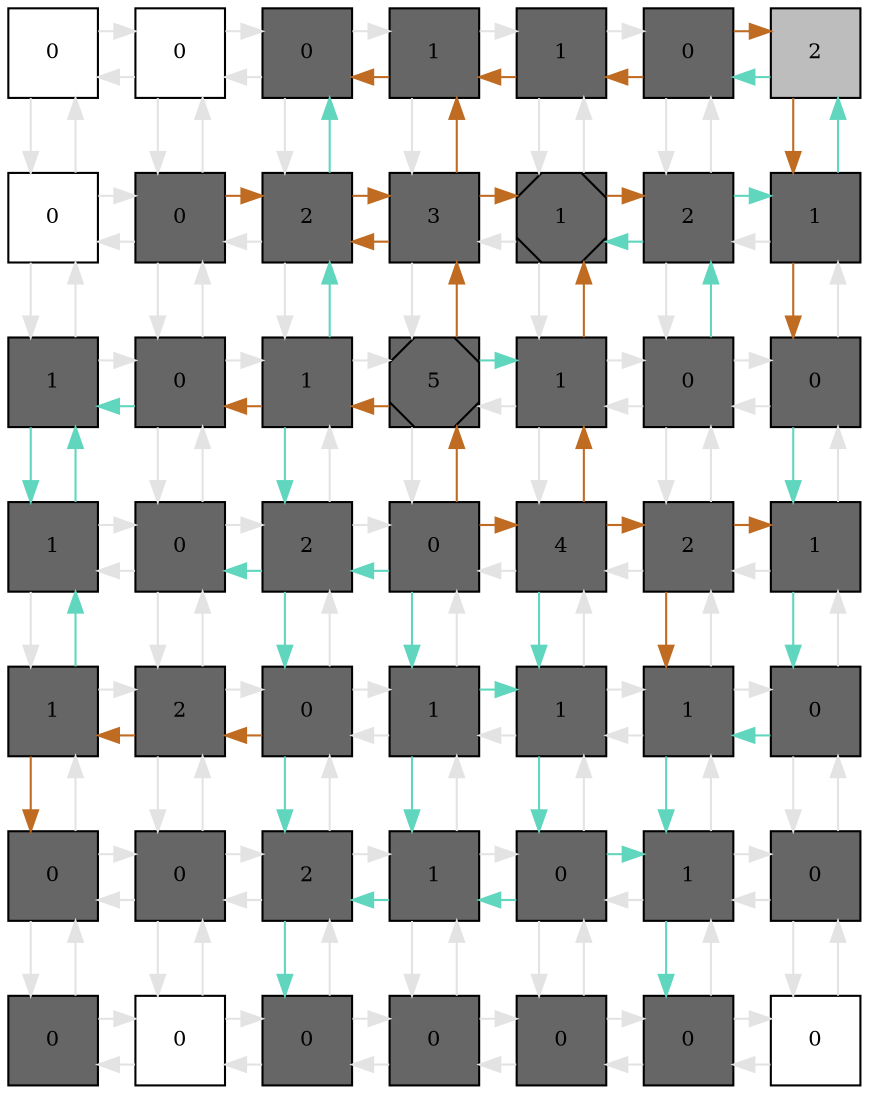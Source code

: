 digraph layout  {
rankdir=TB;
splines=ortho;
node [fixedsize=false, style=filled, width="0.6"];
edge [constraint=false];
0 [fillcolor="#FFFFFF", fontsize=10, label=0, shape=square, tooltip="name: None,\nin_degree: 2,\nout_degree: 2"];
1 [fillcolor="#FFFFFF", fontsize=10, label=0, shape=square, tooltip="name: None,\nin_degree: 3,\nout_degree: 3"];
2 [fillcolor="#666666", fontsize=10, label=0, shape=square, tooltip="name:  PIP3 ,\nin_degree: 3,\nout_degree: 3"];
3 [fillcolor="#666666", fontsize=10, label=1, shape=square, tooltip="name:  NRG1 ,\nin_degree: 3,\nout_degree: 3"];
4 [fillcolor="#666666", fontsize=10, label=1, shape=square, tooltip="name:  ERBB2_3 ,\nin_degree: 3,\nout_degree: 3"];
5 [fillcolor="#666666", fontsize=10, label=0, shape=square, tooltip="name:  PIK3CA ,\nin_degree: 3,\nout_degree: 3"];
6 [fillcolor="#bdbdbd", fontsize=10, label=2, shape=square, tooltip="name: None,\nin_degree: 2,\nout_degree: 2"];
7 [fillcolor="#FFFFFF", fontsize=10, label=0, shape=square, tooltip="name: None,\nin_degree: 3,\nout_degree: 3"];
8 [fillcolor="#666666", fontsize=10, label=0, shape=square, tooltip="name:  EGFR_ERBB2 ,\nin_degree: 4,\nout_degree: 4"];
9 [fillcolor="#666666", fontsize=10, label=2, shape=square, tooltip="name:  EGF ,\nin_degree: 4,\nout_degree: 4"];
10 [fillcolor="#666666", fontsize=10, label=3, shape=square, tooltip="name:  EFGR ,\nin_degree: 4,\nout_degree: 4"];
11 [fillcolor="#666666", fontsize=10, label=1, shape=Msquare, tooltip="name:  GRB2_SOS ,\nin_degree: 4,\nout_degree: 4"];
12 [fillcolor="#666666", fontsize=10, label=2, shape=square, tooltip="name:  IRS1 ,\nin_degree: 4,\nout_degree: 4"];
13 [fillcolor="#666666", fontsize=10, label=1, shape=square, tooltip="name:  Ras ,\nin_degree: 3,\nout_degree: 3"];
14 [fillcolor="#666666", fontsize=10, label=1, shape=square, tooltip="name:  TMPRSS2 ,\nin_degree: 3,\nout_degree: 3"];
15 [fillcolor="#666666", fontsize=10, label=0, shape=square, tooltip="name:  Enzalutamide ,\nin_degree: 4,\nout_degree: 4"];
16 [fillcolor="#666666", fontsize=10, label=1, shape=square, tooltip="name:  PTEN ,\nin_degree: 4,\nout_degree: 4"];
17 [fillcolor="#666666", fontsize=10, label=5, shape=Msquare, tooltip="name:  HBEGF ,\nin_degree: 4,\nout_degree: 4"];
18 [fillcolor="#666666", fontsize=10, label=1, shape=square, tooltip="name:  Lapatinib ,\nin_degree: 4,\nout_degree: 4"];
19 [fillcolor="#666666", fontsize=10, label=0, shape=square, tooltip="name:  IGFR1A_B ,\nin_degree: 4,\nout_degree: 4"];
20 [fillcolor="#666666", fontsize=10, label=0, shape=square, tooltip="name:  Raf ,\nin_degree: 3,\nout_degree: 3"];
21 [fillcolor="#666666", fontsize=10, label=1, shape=square, tooltip="name:  PSA ,\nin_degree: 3,\nout_degree: 3"];
22 [fillcolor="#666666", fontsize=10, label=0, shape=square, tooltip="name:  Androgens ,\nin_degree: 4,\nout_degree: 4"];
23 [fillcolor="#666666", fontsize=10, label=2, shape=square, tooltip="name:  NKX3_1 ,\nin_degree: 4,\nout_degree: 4"];
24 [fillcolor="#666666", fontsize=10, label=0, shape=square, tooltip="name:  0 ,\nin_degree: 4,\nout_degree: 4"];
25 [fillcolor="#666666", fontsize=10, label=4, shape=square, tooltip="name:  Cixutumumab ,\nin_degree: 4,\nout_degree: 4"];
26 [fillcolor="#666666", fontsize=10, label=2, shape=square, tooltip="name:  IGF ,\nin_degree: 4,\nout_degree: 4"];
27 [fillcolor="#666666", fontsize=10, label=1, shape=square, tooltip="name:  BKM120 ,\nin_degree: 3,\nout_degree: 3"];
28 [fillcolor="#666666", fontsize=10, label=1, shape=square, tooltip="name:  AR_AR ,\nin_degree: 3,\nout_degree: 3"];
29 [fillcolor="#666666", fontsize=10, label=2, shape=square, tooltip="name:  AR_HSP ,\nin_degree: 4,\nout_degree: 4"];
30 [fillcolor="#666666", fontsize=10, label=0, shape=square, tooltip="name:  AKT ,\nin_degree: 4,\nout_degree: 4"];
31 [fillcolor="#666666", fontsize=10, label=1, shape=square, tooltip="name:  PDPK1 ,\nin_degree: 4,\nout_degree: 4"];
32 [fillcolor="#666666", fontsize=10, label=1, shape=square, tooltip="name:  Temsirolimus ,\nin_degree: 4,\nout_degree: 4"];
33 [fillcolor="#666666", fontsize=10, label=1, shape=square, tooltip="name:  AZD6244 ,\nin_degree: 4,\nout_degree: 4"];
34 [fillcolor="#666666", fontsize=10, label=0, shape=square, tooltip="name:  MEK1 ,\nin_degree: 3,\nout_degree: 3"];
35 [fillcolor="#666666", fontsize=10, label=0, shape=square, tooltip="name:  p21 ,\nin_degree: 3,\nout_degree: 3"];
36 [fillcolor="#666666", fontsize=10, label=0, shape=square, tooltip="name:  BCL2 ,\nin_degree: 4,\nout_degree: 4"];
37 [fillcolor="#666666", fontsize=10, label=2, shape=square, tooltip="name:  BAD ,\nin_degree: 4,\nout_degree: 4"];
38 [fillcolor="#666666", fontsize=10, label=1, shape=square, tooltip="name:  AZD5363 ,\nin_degree: 4,\nout_degree: 4"];
39 [fillcolor="#666666", fontsize=10, label=0, shape=square, tooltip="name:  RP6SKB1 ,\nin_degree: 4,\nout_degree: 4"];
40 [fillcolor="#666666", fontsize=10, label=1, shape=square, tooltip="name:  ERK1_2 ,\nin_degree: 4,\nout_degree: 4"];
41 [fillcolor="#666666", fontsize=10, label=0, shape=square, tooltip="name:  SP1 ,\nin_degree: 3,\nout_degree: 3"];
42 [fillcolor="#666666", fontsize=10, label=0, shape=square, tooltip="name:  CDK2-Cyclin_E ,\nin_degree: 2,\nout_degree: 2"];
43 [fillcolor="#FFFFFF", fontsize=10, label=0, shape=square, tooltip="name: None,\nin_degree: 3,\nout_degree: 3"];
44 [fillcolor="#666666", fontsize=10, label=0, shape=square, tooltip="name:  TSC1_2 ,\nin_degree: 3,\nout_degree: 3"];
45 [fillcolor="#666666", fontsize=10, label=0, shape=square, tooltip="name:  RHEB ,\nin_degree: 3,\nout_degree: 3"];
46 [fillcolor="#666666", fontsize=10, label=0, shape=square, tooltip="name:  mTOR ,\nin_degree: 3,\nout_degree: 3"];
47 [fillcolor="#666666", fontsize=10, label=0, shape=square, tooltip="name:  SRF_ELK1 ,\nin_degree: 3,\nout_degree: 3"];
48 [fillcolor="#FFFFFF", fontsize=10, label=0, shape=square, tooltip="name: None,\nin_degree: 2,\nout_degree: 2"];
0 -> 1  [color=grey89, style="penwidth(0.1)", tooltip=" ", weight=1];
0 -> 7  [color=grey89, style="penwidth(0.1)", tooltip=" ", weight=1];
1 -> 0  [color=grey89, style="penwidth(0.1)", tooltip=" ", weight=1];
1 -> 2  [color=grey89, style="penwidth(0.1)", tooltip=" ", weight=1];
1 -> 8  [color=grey89, style="penwidth(0.1)", tooltip=" ", weight=1];
2 -> 1  [color=grey89, style="penwidth(0.1)", tooltip=" ", weight=1];
2 -> 3  [color=grey89, style="penwidth(0.1)", tooltip=" ", weight=1];
2 -> 9  [color=grey89, style="penwidth(0.1)", tooltip=" ", weight=1];
3 -> 2  [color="#BF6B21", style="penwidth(0.1)", tooltip="5( PIK3CA ) to 2( PIP3 )", weight=1];
3 -> 4  [color=grey89, style="penwidth(0.1)", tooltip=" ", weight=1];
3 -> 10  [color=grey89, style="penwidth(0.1)", tooltip=" ", weight=1];
4 -> 3  [color="#BF6B21", style="penwidth(0.1)", tooltip="5( PIK3CA ) to 2( PIP3 )", weight=1];
4 -> 5  [color=grey89, style="penwidth(0.1)", tooltip=" ", weight=1];
4 -> 11  [color=grey89, style="penwidth(0.1)", tooltip=" ", weight=1];
5 -> 4  [color="#BF6B21", style="penwidth(0.1)", tooltip="5( PIK3CA ) to 2( PIP3 )", weight=1];
5 -> 6  [color="#BF6B21", style="penwidth(0.1)", tooltip="5( PIK3CA ) to 20( Raf )", weight=1];
5 -> 12  [color=grey89, style="penwidth(0.1)", tooltip=" ", weight=1];
6 -> 5  [color="#5FD6BD", style="penwidth(0.1)", tooltip="13( Ras ) to 5( PIK3CA )", weight=1];
6 -> 13  [color="#BF6B21", style="penwidth(0.1)", tooltip="5( PIK3CA ) to 20( Raf )", weight=1];
7 -> 0  [color=grey89, style="penwidth(0.1)", tooltip=" ", weight=1];
7 -> 8  [color=grey89, style="penwidth(0.1)", tooltip=" ", weight=1];
7 -> 14  [color=grey89, style="penwidth(0.1)", tooltip=" ", weight=1];
8 -> 1  [color=grey89, style="penwidth(0.1)", tooltip=" ", weight=1];
8 -> 7  [color=grey89, style="penwidth(0.1)", tooltip=" ", weight=1];
8 -> 9  [color="#BF6B21", style="penwidth(0.1)", tooltip="8( EGFR_ERBB2 ) to 11( GRB2_SOS )", weight=1];
8 -> 15  [color=grey89, style="penwidth(0.1)", tooltip=" ", weight=1];
9 -> 2  [color="#5FD6BD", style="penwidth(0.1)", tooltip="16( PTEN ) to 2( PIP3 )", weight=1];
9 -> 8  [color=grey89, style="penwidth(0.1)", tooltip=" ", weight=1];
9 -> 10  [color="#BF6B21", style="penwidth(0.1)", tooltip="8( EGFR_ERBB2 ) to 11( GRB2_SOS )", weight=1];
9 -> 16  [color=grey89, style="penwidth(0.1)", tooltip=" ", weight=1];
10 -> 3  [color="#BF6B21", style="penwidth(0.1)", tooltip="24( 0 ) to 3( NRG1 )", weight=1];
10 -> 9  [color="#BF6B21", style="penwidth(0.1)", tooltip="24( 0 ) to 9( EGF )", weight=1];
10 -> 11  [color="#BF6B21", style="penwidth(0.1)", tooltip="8( EGFR_ERBB2 ) to 11( GRB2_SOS )", weight=1];
10 -> 17  [color=grey89, style="penwidth(0.1)", tooltip=" ", weight=1];
11 -> 4  [color=grey89, style="penwidth(0.1)", tooltip=" ", weight=1];
11 -> 10  [color=grey89, style="penwidth(0.1)", tooltip=" ", weight=1];
11 -> 12  [color="#BF6B21", style="penwidth(0.1)", tooltip="25( Cixutumumab ) to 12( IRS1 )", weight=1];
11 -> 18  [color=grey89, style="penwidth(0.1)", tooltip=" ", weight=1];
12 -> 5  [color=grey89, style="penwidth(0.1)", tooltip=" ", weight=1];
12 -> 11  [color="#5FD6BD", style="penwidth(0.1)", tooltip="19( IGFR1A_B ) to 11( GRB2_SOS )", weight=1];
12 -> 13  [color="#5FD6BD", style="penwidth(0.1)", tooltip="11( GRB2_SOS ) to 13( Ras )", weight=1];
12 -> 19  [color=grey89, style="penwidth(0.1)", tooltip=" ", weight=1];
13 -> 6  [color="#5FD6BD", style="penwidth(0.1)", tooltip="13( Ras ) to 5( PIK3CA )", weight=1];
13 -> 12  [color=grey89, style="penwidth(0.1)", tooltip=" ", weight=1];
13 -> 20  [color="#BF6B21", style="penwidth(0.1)", tooltip="5( PIK3CA ) to 20( Raf )", weight=1];
14 -> 7  [color=grey89, style="penwidth(0.1)", tooltip=" ", weight=1];
14 -> 15  [color=grey89, style="penwidth(0.1)", tooltip=" ", weight=1];
14 -> 21  [color="#5FD6BD", style="penwidth(0.1)", tooltip="15( Enzalutamide ) to 21( PSA )", weight=1];
15 -> 8  [color=grey89, style="penwidth(0.1)", tooltip=" ", weight=1];
15 -> 14  [color="#5FD6BD", style="penwidth(0.1)", tooltip="15( Enzalutamide ) to 21( PSA )", weight=1];
15 -> 16  [color=grey89, style="penwidth(0.1)", tooltip=" ", weight=1];
15 -> 22  [color=grey89, style="penwidth(0.1)", tooltip=" ", weight=1];
16 -> 9  [color="#5FD6BD", style="penwidth(0.1)", tooltip="16( PTEN ) to 2( PIP3 )", weight=1];
16 -> 15  [color="#BF6B21", style="penwidth(0.1)", tooltip="24( 0 ) to 15( Enzalutamide )", weight=1];
16 -> 17  [color=grey89, style="penwidth(0.1)", tooltip=" ", weight=1];
16 -> 23  [color="#5FD6BD", style="penwidth(0.1)", tooltip="16( PTEN ) to 30( AKT )", weight=1];
17 -> 10  [color="#BF6B21", style="penwidth(0.1)", tooltip="24( 0 ) to 3( NRG1 )", weight=1];
17 -> 16  [color="#BF6B21", style="penwidth(0.1)", tooltip="24( 0 ) to 15( Enzalutamide )", weight=1];
17 -> 18  [color="#5FD6BD", style="penwidth(0.1)", tooltip="24( 0 ) to 18( Lapatinib )", weight=1];
17 -> 24  [color=grey89, style="penwidth(0.1)", tooltip=" ", weight=1];
18 -> 11  [color="#BF6B21", style="penwidth(0.1)", tooltip="25( Cixutumumab ) to 12( IRS1 )", weight=1];
18 -> 17  [color=grey89, style="penwidth(0.1)", tooltip=" ", weight=1];
18 -> 19  [color=grey89, style="penwidth(0.1)", tooltip=" ", weight=1];
18 -> 25  [color=grey89, style="penwidth(0.1)", tooltip=" ", weight=1];
19 -> 12  [color="#5FD6BD", style="penwidth(0.1)", tooltip="19( IGFR1A_B ) to 11( GRB2_SOS )", weight=1];
19 -> 18  [color=grey89, style="penwidth(0.1)", tooltip=" ", weight=1];
19 -> 20  [color=grey89, style="penwidth(0.1)", tooltip=" ", weight=1];
19 -> 26  [color=grey89, style="penwidth(0.1)", tooltip=" ", weight=1];
20 -> 13  [color=grey89, style="penwidth(0.1)", tooltip=" ", weight=1];
20 -> 19  [color=grey89, style="penwidth(0.1)", tooltip=" ", weight=1];
20 -> 27  [color="#5FD6BD", style="penwidth(0.1)", tooltip="20( Raf ) to 34( MEK1 )", weight=1];
21 -> 14  [color="#5FD6BD", style="penwidth(0.1)", tooltip="28( AR_AR ) to 14( TMPRSS2 )", weight=1];
21 -> 22  [color=grey89, style="penwidth(0.1)", tooltip=" ", weight=1];
21 -> 28  [color=grey89, style="penwidth(0.1)", tooltip=" ", weight=1];
22 -> 15  [color=grey89, style="penwidth(0.1)", tooltip=" ", weight=1];
22 -> 21  [color=grey89, style="penwidth(0.1)", tooltip=" ", weight=1];
22 -> 23  [color=grey89, style="penwidth(0.1)", tooltip=" ", weight=1];
22 -> 29  [color=grey89, style="penwidth(0.1)", tooltip=" ", weight=1];
23 -> 16  [color=grey89, style="penwidth(0.1)", tooltip=" ", weight=1];
23 -> 22  [color="#5FD6BD", style="penwidth(0.1)", tooltip="24( 0 ) to 22( Androgens )", weight=1];
23 -> 24  [color=grey89, style="penwidth(0.1)", tooltip=" ", weight=1];
23 -> 30  [color="#5FD6BD", style="penwidth(0.1)", tooltip="16( PTEN ) to 30( AKT )", weight=1];
24 -> 17  [color="#BF6B21", style="penwidth(0.1)", tooltip="24( 0 ) to 15( Enzalutamide )", weight=1];
24 -> 23  [color="#5FD6BD", style="penwidth(0.1)", tooltip="24( 0 ) to 22( Androgens )", weight=1];
24 -> 25  [color="#BF6B21", style="penwidth(0.1)", tooltip="24( 0 ) to 27( BKM120 )", weight=1];
24 -> 31  [color="#5FD6BD", style="penwidth(0.1)", tooltip="24( 0 ) to 38( AZD5363 )", weight=1];
25 -> 18  [color="#BF6B21", style="penwidth(0.1)", tooltip="25( Cixutumumab ) to 12( IRS1 )", weight=1];
25 -> 24  [color=grey89, style="penwidth(0.1)", tooltip=" ", weight=1];
25 -> 26  [color="#BF6B21", style="penwidth(0.1)", tooltip="24( 0 ) to 27( BKM120 )", weight=1];
25 -> 32  [color="#5FD6BD", style="penwidth(0.1)", tooltip="24( 0 ) to 32( Temsirolimus )", weight=1];
26 -> 19  [color=grey89, style="penwidth(0.1)", tooltip=" ", weight=1];
26 -> 25  [color=grey89, style="penwidth(0.1)", tooltip=" ", weight=1];
26 -> 27  [color="#BF6B21", style="penwidth(0.1)", tooltip="24( 0 ) to 27( BKM120 )", weight=1];
26 -> 33  [color="#BF6B21", style="penwidth(0.1)", tooltip="24( 0 ) to 33( AZD6244 )", weight=1];
27 -> 20  [color=grey89, style="penwidth(0.1)", tooltip=" ", weight=1];
27 -> 26  [color=grey89, style="penwidth(0.1)", tooltip=" ", weight=1];
27 -> 34  [color="#5FD6BD", style="penwidth(0.1)", tooltip="20( Raf ) to 34( MEK1 )", weight=1];
28 -> 21  [color="#5FD6BD", style="penwidth(0.1)", tooltip="28( AR_AR ) to 14( TMPRSS2 )", weight=1];
28 -> 29  [color=grey89, style="penwidth(0.1)", tooltip=" ", weight=1];
28 -> 35  [color="#BF6B21", style="penwidth(0.1)", tooltip="30( AKT ) to 35( p21 )", weight=1];
29 -> 22  [color=grey89, style="penwidth(0.1)", tooltip=" ", weight=1];
29 -> 28  [color="#BF6B21", style="penwidth(0.1)", tooltip="30( AKT ) to 35( p21 )", weight=1];
29 -> 30  [color=grey89, style="penwidth(0.1)", tooltip=" ", weight=1];
29 -> 36  [color=grey89, style="penwidth(0.1)", tooltip=" ", weight=1];
30 -> 23  [color=grey89, style="penwidth(0.1)", tooltip=" ", weight=1];
30 -> 29  [color="#BF6B21", style="penwidth(0.1)", tooltip="30( AKT ) to 35( p21 )", weight=1];
30 -> 31  [color=grey89, style="penwidth(0.1)", tooltip=" ", weight=1];
30 -> 37  [color="#5FD6BD", style="penwidth(0.1)", tooltip="30( AKT ) to 44( TSC1_2 )", weight=1];
31 -> 24  [color=grey89, style="penwidth(0.1)", tooltip=" ", weight=1];
31 -> 30  [color=grey89, style="penwidth(0.1)", tooltip=" ", weight=1];
31 -> 32  [color="#5FD6BD", style="penwidth(0.1)", tooltip="31( PDPK1 ) to 39( RP6SKB1 )", weight=1];
31 -> 38  [color="#5FD6BD", style="penwidth(0.1)", tooltip="24( 0 ) to 38( AZD5363 )", weight=1];
32 -> 25  [color=grey89, style="penwidth(0.1)", tooltip=" ", weight=1];
32 -> 31  [color=grey89, style="penwidth(0.1)", tooltip=" ", weight=1];
32 -> 33  [color=grey89, style="penwidth(0.1)", tooltip=" ", weight=1];
32 -> 39  [color="#5FD6BD", style="penwidth(0.1)", tooltip="31( PDPK1 ) to 39( RP6SKB1 )", weight=1];
33 -> 26  [color=grey89, style="penwidth(0.1)", tooltip=" ", weight=1];
33 -> 32  [color=grey89, style="penwidth(0.1)", tooltip=" ", weight=1];
33 -> 34  [color=grey89, style="penwidth(0.1)", tooltip=" ", weight=1];
33 -> 40  [color="#5FD6BD", style="penwidth(0.1)", tooltip="34( MEK1 ) to 40( ERK1_2 )", weight=1];
34 -> 27  [color=grey89, style="penwidth(0.1)", tooltip=" ", weight=1];
34 -> 33  [color="#5FD6BD", style="penwidth(0.1)", tooltip="34( MEK1 ) to 40( ERK1_2 )", weight=1];
34 -> 41  [color=grey89, style="penwidth(0.1)", tooltip=" ", weight=1];
35 -> 28  [color=grey89, style="penwidth(0.1)", tooltip=" ", weight=1];
35 -> 36  [color=grey89, style="penwidth(0.1)", tooltip=" ", weight=1];
35 -> 42  [color=grey89, style="penwidth(0.1)", tooltip=" ", weight=1];
36 -> 29  [color=grey89, style="penwidth(0.1)", tooltip=" ", weight=1];
36 -> 35  [color=grey89, style="penwidth(0.1)", tooltip=" ", weight=1];
36 -> 37  [color=grey89, style="penwidth(0.1)", tooltip=" ", weight=1];
36 -> 43  [color=grey89, style="penwidth(0.1)", tooltip=" ", weight=1];
37 -> 30  [color=grey89, style="penwidth(0.1)", tooltip=" ", weight=1];
37 -> 36  [color=grey89, style="penwidth(0.1)", tooltip=" ", weight=1];
37 -> 38  [color=grey89, style="penwidth(0.1)", tooltip=" ", weight=1];
37 -> 44  [color="#5FD6BD", style="penwidth(0.1)", tooltip="38( AZD5363 ) to 44( TSC1_2 )", weight=1];
38 -> 31  [color=grey89, style="penwidth(0.1)", tooltip=" ", weight=1];
38 -> 37  [color="#5FD6BD", style="penwidth(0.1)", tooltip="38( AZD5363 ) to 44( TSC1_2 )", weight=1];
38 -> 39  [color=grey89, style="penwidth(0.1)", tooltip=" ", weight=1];
38 -> 45  [color=grey89, style="penwidth(0.1)", tooltip=" ", weight=1];
39 -> 32  [color=grey89, style="penwidth(0.1)", tooltip=" ", weight=1];
39 -> 38  [color="#5FD6BD", style="penwidth(0.1)", tooltip="39( RP6SKB1 ) to 37( BAD )", weight=1];
39 -> 40  [color="#5FD6BD", style="penwidth(0.1)", tooltip="39( RP6SKB1 ) to 47( SRF_ELK1 )", weight=1];
39 -> 46  [color=grey89, style="penwidth(0.1)", tooltip=" ", weight=1];
40 -> 33  [color=grey89, style="penwidth(0.1)", tooltip=" ", weight=1];
40 -> 39  [color=grey89, style="penwidth(0.1)", tooltip=" ", weight=1];
40 -> 41  [color=grey89, style="penwidth(0.1)", tooltip=" ", weight=1];
40 -> 47  [color="#5FD6BD", style="penwidth(0.1)", tooltip="39( RP6SKB1 ) to 47( SRF_ELK1 )", weight=1];
41 -> 34  [color=grey89, style="penwidth(0.1)", tooltip=" ", weight=1];
41 -> 40  [color=grey89, style="penwidth(0.1)", tooltip=" ", weight=1];
41 -> 48  [color=grey89, style="penwidth(0.1)", tooltip=" ", weight=1];
42 -> 35  [color=grey89, style="penwidth(0.1)", tooltip=" ", weight=1];
42 -> 43  [color=grey89, style="penwidth(0.1)", tooltip=" ", weight=1];
43 -> 36  [color=grey89, style="penwidth(0.1)", tooltip=" ", weight=1];
43 -> 42  [color=grey89, style="penwidth(0.1)", tooltip=" ", weight=1];
43 -> 44  [color=grey89, style="penwidth(0.1)", tooltip=" ", weight=1];
44 -> 37  [color=grey89, style="penwidth(0.1)", tooltip=" ", weight=1];
44 -> 43  [color=grey89, style="penwidth(0.1)", tooltip=" ", weight=1];
44 -> 45  [color=grey89, style="penwidth(0.1)", tooltip=" ", weight=1];
45 -> 38  [color=grey89, style="penwidth(0.1)", tooltip=" ", weight=1];
45 -> 44  [color=grey89, style="penwidth(0.1)", tooltip=" ", weight=1];
45 -> 46  [color=grey89, style="penwidth(0.1)", tooltip=" ", weight=1];
46 -> 39  [color=grey89, style="penwidth(0.1)", tooltip=" ", weight=1];
46 -> 45  [color=grey89, style="penwidth(0.1)", tooltip=" ", weight=1];
46 -> 47  [color=grey89, style="penwidth(0.1)", tooltip=" ", weight=1];
47 -> 40  [color=grey89, style="penwidth(0.1)", tooltip=" ", weight=1];
47 -> 46  [color=grey89, style="penwidth(0.1)", tooltip=" ", weight=1];
47 -> 48  [color=grey89, style="penwidth(0.1)", tooltip=" ", weight=1];
48 -> 41  [color=grey89, style="penwidth(0.1)", tooltip=" ", weight=1];
48 -> 47  [color=grey89, style="penwidth(0.1)", tooltip=" ", weight=1];
edge [constraint=true, style=invis];

0 -> 7 -> 14 -> 21 -> 28 -> 35 -> 42;
1 -> 8 -> 15 -> 22 -> 29 -> 36 -> 43;
2 -> 9 -> 16 -> 23 -> 30 -> 37 -> 44;
3 -> 10 -> 17 -> 24 -> 31 -> 38 -> 45;
4 -> 11 -> 18 -> 25 -> 32 -> 39 -> 46;
5 -> 12 -> 19 -> 26 -> 33 -> 40 -> 47;
6 -> 13 -> 20 -> 27 -> 34 -> 41 -> 48;
rank = same {0 -> 1 -> 2 -> 3 -> 4 -> 5 -> 6};
rank = same {7 -> 8 -> 9 -> 10 -> 11 -> 12 -> 13};
rank = same {14 -> 15 -> 16 -> 17 -> 18 -> 19 -> 20};
rank = same {21 -> 22 -> 23 -> 24 -> 25 -> 26 -> 27};
rank = same {28 -> 29 -> 30 -> 31 -> 32 -> 33 -> 34};
rank = same {35 -> 36 -> 37 -> 38 -> 39 -> 40 -> 41};
rank = same {42 -> 43 -> 44 -> 45 -> 46 -> 47 -> 48};
}
